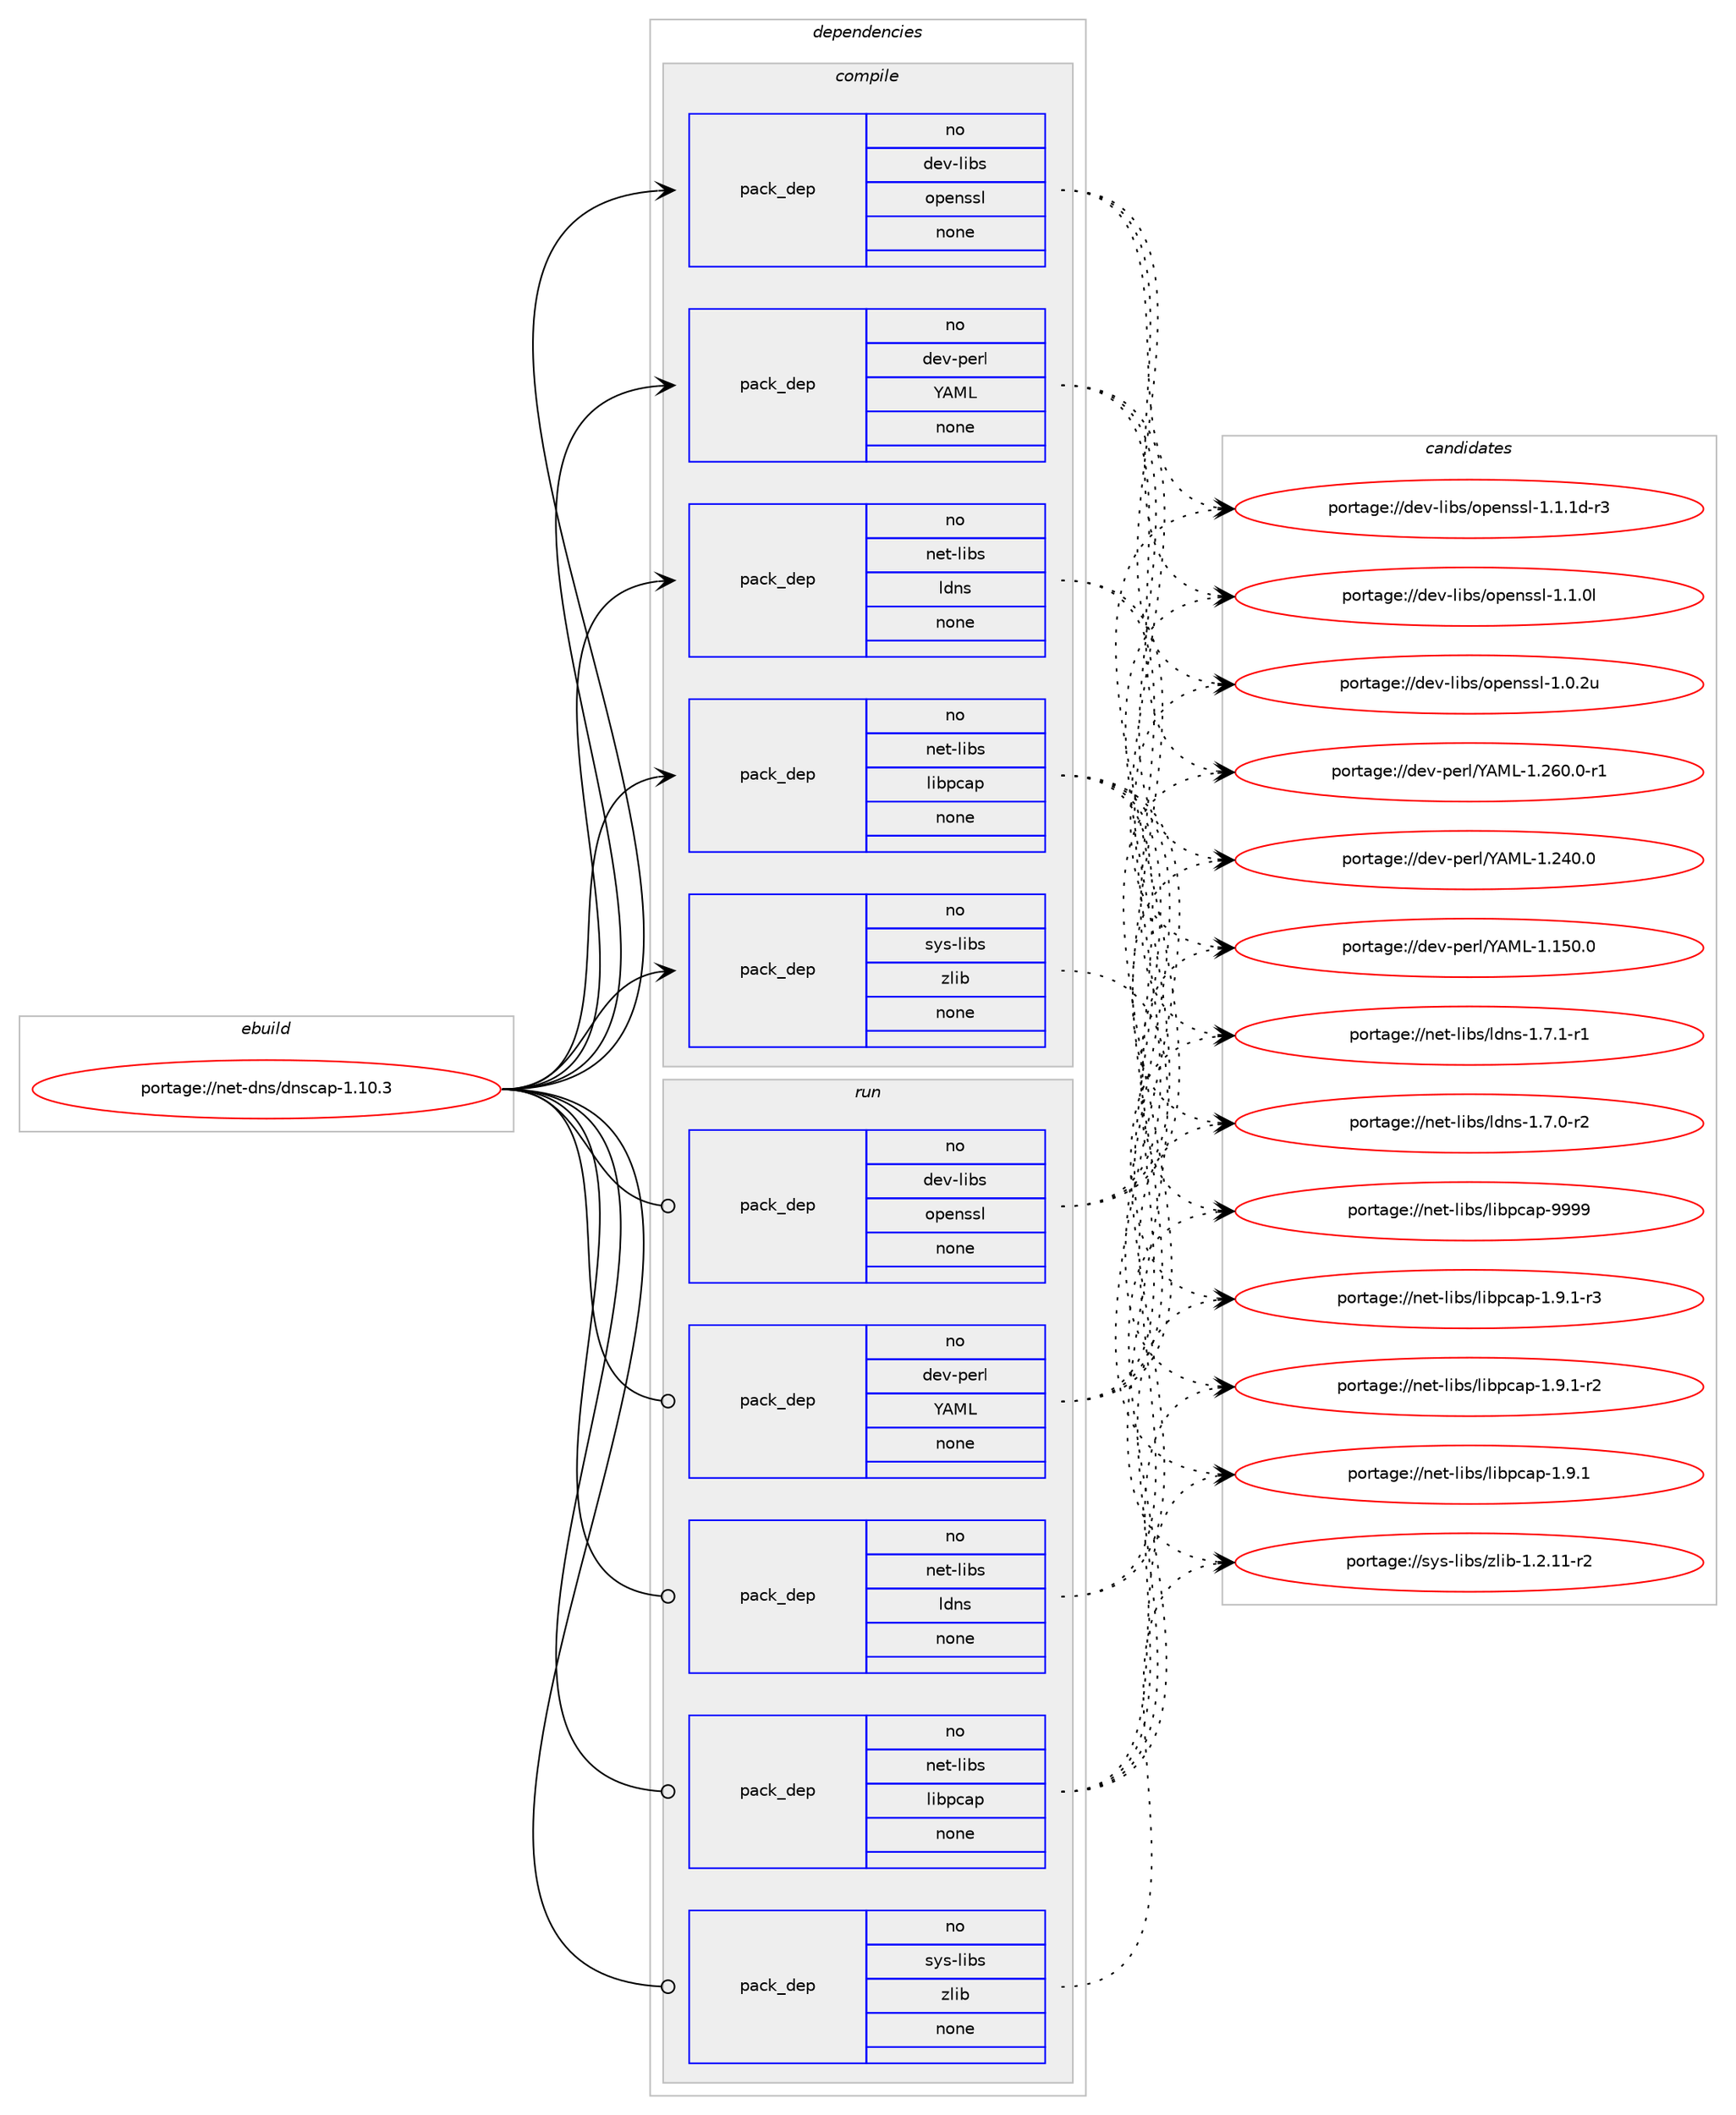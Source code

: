 digraph prolog {

# *************
# Graph options
# *************

newrank=true;
concentrate=true;
compound=true;
graph [rankdir=LR,fontname=Helvetica,fontsize=10,ranksep=1.5];#, ranksep=2.5, nodesep=0.2];
edge  [arrowhead=vee];
node  [fontname=Helvetica,fontsize=10];

# **********
# The ebuild
# **********

subgraph cluster_leftcol {
color=gray;
rank=same;
label=<<i>ebuild</i>>;
id [label="portage://net-dns/dnscap-1.10.3", color=red, width=4, href="../net-dns/dnscap-1.10.3.svg"];
}

# ****************
# The dependencies
# ****************

subgraph cluster_midcol {
color=gray;
label=<<i>dependencies</i>>;
subgraph cluster_compile {
fillcolor="#eeeeee";
style=filled;
label=<<i>compile</i>>;
subgraph pack50233 {
dependency64687 [label=<<TABLE BORDER="0" CELLBORDER="1" CELLSPACING="0" CELLPADDING="4" WIDTH="220"><TR><TD ROWSPAN="6" CELLPADDING="30">pack_dep</TD></TR><TR><TD WIDTH="110">no</TD></TR><TR><TD>dev-libs</TD></TR><TR><TD>openssl</TD></TR><TR><TD>none</TD></TR><TR><TD></TD></TR></TABLE>>, shape=none, color=blue];
}
id:e -> dependency64687:w [weight=20,style="solid",arrowhead="vee"];
subgraph pack50234 {
dependency64688 [label=<<TABLE BORDER="0" CELLBORDER="1" CELLSPACING="0" CELLPADDING="4" WIDTH="220"><TR><TD ROWSPAN="6" CELLPADDING="30">pack_dep</TD></TR><TR><TD WIDTH="110">no</TD></TR><TR><TD>dev-perl</TD></TR><TR><TD>YAML</TD></TR><TR><TD>none</TD></TR><TR><TD></TD></TR></TABLE>>, shape=none, color=blue];
}
id:e -> dependency64688:w [weight=20,style="solid",arrowhead="vee"];
subgraph pack50235 {
dependency64689 [label=<<TABLE BORDER="0" CELLBORDER="1" CELLSPACING="0" CELLPADDING="4" WIDTH="220"><TR><TD ROWSPAN="6" CELLPADDING="30">pack_dep</TD></TR><TR><TD WIDTH="110">no</TD></TR><TR><TD>net-libs</TD></TR><TR><TD>ldns</TD></TR><TR><TD>none</TD></TR><TR><TD></TD></TR></TABLE>>, shape=none, color=blue];
}
id:e -> dependency64689:w [weight=20,style="solid",arrowhead="vee"];
subgraph pack50236 {
dependency64690 [label=<<TABLE BORDER="0" CELLBORDER="1" CELLSPACING="0" CELLPADDING="4" WIDTH="220"><TR><TD ROWSPAN="6" CELLPADDING="30">pack_dep</TD></TR><TR><TD WIDTH="110">no</TD></TR><TR><TD>net-libs</TD></TR><TR><TD>libpcap</TD></TR><TR><TD>none</TD></TR><TR><TD></TD></TR></TABLE>>, shape=none, color=blue];
}
id:e -> dependency64690:w [weight=20,style="solid",arrowhead="vee"];
subgraph pack50237 {
dependency64691 [label=<<TABLE BORDER="0" CELLBORDER="1" CELLSPACING="0" CELLPADDING="4" WIDTH="220"><TR><TD ROWSPAN="6" CELLPADDING="30">pack_dep</TD></TR><TR><TD WIDTH="110">no</TD></TR><TR><TD>sys-libs</TD></TR><TR><TD>zlib</TD></TR><TR><TD>none</TD></TR><TR><TD></TD></TR></TABLE>>, shape=none, color=blue];
}
id:e -> dependency64691:w [weight=20,style="solid",arrowhead="vee"];
}
subgraph cluster_compileandrun {
fillcolor="#eeeeee";
style=filled;
label=<<i>compile and run</i>>;
}
subgraph cluster_run {
fillcolor="#eeeeee";
style=filled;
label=<<i>run</i>>;
subgraph pack50238 {
dependency64692 [label=<<TABLE BORDER="0" CELLBORDER="1" CELLSPACING="0" CELLPADDING="4" WIDTH="220"><TR><TD ROWSPAN="6" CELLPADDING="30">pack_dep</TD></TR><TR><TD WIDTH="110">no</TD></TR><TR><TD>dev-libs</TD></TR><TR><TD>openssl</TD></TR><TR><TD>none</TD></TR><TR><TD></TD></TR></TABLE>>, shape=none, color=blue];
}
id:e -> dependency64692:w [weight=20,style="solid",arrowhead="odot"];
subgraph pack50239 {
dependency64693 [label=<<TABLE BORDER="0" CELLBORDER="1" CELLSPACING="0" CELLPADDING="4" WIDTH="220"><TR><TD ROWSPAN="6" CELLPADDING="30">pack_dep</TD></TR><TR><TD WIDTH="110">no</TD></TR><TR><TD>dev-perl</TD></TR><TR><TD>YAML</TD></TR><TR><TD>none</TD></TR><TR><TD></TD></TR></TABLE>>, shape=none, color=blue];
}
id:e -> dependency64693:w [weight=20,style="solid",arrowhead="odot"];
subgraph pack50240 {
dependency64694 [label=<<TABLE BORDER="0" CELLBORDER="1" CELLSPACING="0" CELLPADDING="4" WIDTH="220"><TR><TD ROWSPAN="6" CELLPADDING="30">pack_dep</TD></TR><TR><TD WIDTH="110">no</TD></TR><TR><TD>net-libs</TD></TR><TR><TD>ldns</TD></TR><TR><TD>none</TD></TR><TR><TD></TD></TR></TABLE>>, shape=none, color=blue];
}
id:e -> dependency64694:w [weight=20,style="solid",arrowhead="odot"];
subgraph pack50241 {
dependency64695 [label=<<TABLE BORDER="0" CELLBORDER="1" CELLSPACING="0" CELLPADDING="4" WIDTH="220"><TR><TD ROWSPAN="6" CELLPADDING="30">pack_dep</TD></TR><TR><TD WIDTH="110">no</TD></TR><TR><TD>net-libs</TD></TR><TR><TD>libpcap</TD></TR><TR><TD>none</TD></TR><TR><TD></TD></TR></TABLE>>, shape=none, color=blue];
}
id:e -> dependency64695:w [weight=20,style="solid",arrowhead="odot"];
subgraph pack50242 {
dependency64696 [label=<<TABLE BORDER="0" CELLBORDER="1" CELLSPACING="0" CELLPADDING="4" WIDTH="220"><TR><TD ROWSPAN="6" CELLPADDING="30">pack_dep</TD></TR><TR><TD WIDTH="110">no</TD></TR><TR><TD>sys-libs</TD></TR><TR><TD>zlib</TD></TR><TR><TD>none</TD></TR><TR><TD></TD></TR></TABLE>>, shape=none, color=blue];
}
id:e -> dependency64696:w [weight=20,style="solid",arrowhead="odot"];
}
}

# **************
# The candidates
# **************

subgraph cluster_choices {
rank=same;
color=gray;
label=<<i>candidates</i>>;

subgraph choice50233 {
color=black;
nodesep=1;
choice1001011184510810598115471111121011101151151084549464946491004511451 [label="portage://dev-libs/openssl-1.1.1d-r3", color=red, width=4,href="../dev-libs/openssl-1.1.1d-r3.svg"];
choice100101118451081059811547111112101110115115108454946494648108 [label="portage://dev-libs/openssl-1.1.0l", color=red, width=4,href="../dev-libs/openssl-1.1.0l.svg"];
choice100101118451081059811547111112101110115115108454946484650117 [label="portage://dev-libs/openssl-1.0.2u", color=red, width=4,href="../dev-libs/openssl-1.0.2u.svg"];
dependency64687:e -> choice1001011184510810598115471111121011101151151084549464946491004511451:w [style=dotted,weight="100"];
dependency64687:e -> choice100101118451081059811547111112101110115115108454946494648108:w [style=dotted,weight="100"];
dependency64687:e -> choice100101118451081059811547111112101110115115108454946484650117:w [style=dotted,weight="100"];
}
subgraph choice50234 {
color=black;
nodesep=1;
choice10010111845112101114108478965777645494650544846484511449 [label="portage://dev-perl/YAML-1.260.0-r1", color=red, width=4,href="../dev-perl/YAML-1.260.0-r1.svg"];
choice1001011184511210111410847896577764549465052484648 [label="portage://dev-perl/YAML-1.240.0", color=red, width=4,href="../dev-perl/YAML-1.240.0.svg"];
choice1001011184511210111410847896577764549464953484648 [label="portage://dev-perl/YAML-1.150.0", color=red, width=4,href="../dev-perl/YAML-1.150.0.svg"];
dependency64688:e -> choice10010111845112101114108478965777645494650544846484511449:w [style=dotted,weight="100"];
dependency64688:e -> choice1001011184511210111410847896577764549465052484648:w [style=dotted,weight="100"];
dependency64688:e -> choice1001011184511210111410847896577764549464953484648:w [style=dotted,weight="100"];
}
subgraph choice50235 {
color=black;
nodesep=1;
choice1101011164510810598115471081001101154549465546494511449 [label="portage://net-libs/ldns-1.7.1-r1", color=red, width=4,href="../net-libs/ldns-1.7.1-r1.svg"];
choice1101011164510810598115471081001101154549465546484511450 [label="portage://net-libs/ldns-1.7.0-r2", color=red, width=4,href="../net-libs/ldns-1.7.0-r2.svg"];
dependency64689:e -> choice1101011164510810598115471081001101154549465546494511449:w [style=dotted,weight="100"];
dependency64689:e -> choice1101011164510810598115471081001101154549465546484511450:w [style=dotted,weight="100"];
}
subgraph choice50236 {
color=black;
nodesep=1;
choice1101011164510810598115471081059811299971124557575757 [label="portage://net-libs/libpcap-9999", color=red, width=4,href="../net-libs/libpcap-9999.svg"];
choice1101011164510810598115471081059811299971124549465746494511451 [label="portage://net-libs/libpcap-1.9.1-r3", color=red, width=4,href="../net-libs/libpcap-1.9.1-r3.svg"];
choice1101011164510810598115471081059811299971124549465746494511450 [label="portage://net-libs/libpcap-1.9.1-r2", color=red, width=4,href="../net-libs/libpcap-1.9.1-r2.svg"];
choice110101116451081059811547108105981129997112454946574649 [label="portage://net-libs/libpcap-1.9.1", color=red, width=4,href="../net-libs/libpcap-1.9.1.svg"];
dependency64690:e -> choice1101011164510810598115471081059811299971124557575757:w [style=dotted,weight="100"];
dependency64690:e -> choice1101011164510810598115471081059811299971124549465746494511451:w [style=dotted,weight="100"];
dependency64690:e -> choice1101011164510810598115471081059811299971124549465746494511450:w [style=dotted,weight="100"];
dependency64690:e -> choice110101116451081059811547108105981129997112454946574649:w [style=dotted,weight="100"];
}
subgraph choice50237 {
color=black;
nodesep=1;
choice11512111545108105981154712210810598454946504649494511450 [label="portage://sys-libs/zlib-1.2.11-r2", color=red, width=4,href="../sys-libs/zlib-1.2.11-r2.svg"];
dependency64691:e -> choice11512111545108105981154712210810598454946504649494511450:w [style=dotted,weight="100"];
}
subgraph choice50238 {
color=black;
nodesep=1;
choice1001011184510810598115471111121011101151151084549464946491004511451 [label="portage://dev-libs/openssl-1.1.1d-r3", color=red, width=4,href="../dev-libs/openssl-1.1.1d-r3.svg"];
choice100101118451081059811547111112101110115115108454946494648108 [label="portage://dev-libs/openssl-1.1.0l", color=red, width=4,href="../dev-libs/openssl-1.1.0l.svg"];
choice100101118451081059811547111112101110115115108454946484650117 [label="portage://dev-libs/openssl-1.0.2u", color=red, width=4,href="../dev-libs/openssl-1.0.2u.svg"];
dependency64692:e -> choice1001011184510810598115471111121011101151151084549464946491004511451:w [style=dotted,weight="100"];
dependency64692:e -> choice100101118451081059811547111112101110115115108454946494648108:w [style=dotted,weight="100"];
dependency64692:e -> choice100101118451081059811547111112101110115115108454946484650117:w [style=dotted,weight="100"];
}
subgraph choice50239 {
color=black;
nodesep=1;
choice10010111845112101114108478965777645494650544846484511449 [label="portage://dev-perl/YAML-1.260.0-r1", color=red, width=4,href="../dev-perl/YAML-1.260.0-r1.svg"];
choice1001011184511210111410847896577764549465052484648 [label="portage://dev-perl/YAML-1.240.0", color=red, width=4,href="../dev-perl/YAML-1.240.0.svg"];
choice1001011184511210111410847896577764549464953484648 [label="portage://dev-perl/YAML-1.150.0", color=red, width=4,href="../dev-perl/YAML-1.150.0.svg"];
dependency64693:e -> choice10010111845112101114108478965777645494650544846484511449:w [style=dotted,weight="100"];
dependency64693:e -> choice1001011184511210111410847896577764549465052484648:w [style=dotted,weight="100"];
dependency64693:e -> choice1001011184511210111410847896577764549464953484648:w [style=dotted,weight="100"];
}
subgraph choice50240 {
color=black;
nodesep=1;
choice1101011164510810598115471081001101154549465546494511449 [label="portage://net-libs/ldns-1.7.1-r1", color=red, width=4,href="../net-libs/ldns-1.7.1-r1.svg"];
choice1101011164510810598115471081001101154549465546484511450 [label="portage://net-libs/ldns-1.7.0-r2", color=red, width=4,href="../net-libs/ldns-1.7.0-r2.svg"];
dependency64694:e -> choice1101011164510810598115471081001101154549465546494511449:w [style=dotted,weight="100"];
dependency64694:e -> choice1101011164510810598115471081001101154549465546484511450:w [style=dotted,weight="100"];
}
subgraph choice50241 {
color=black;
nodesep=1;
choice1101011164510810598115471081059811299971124557575757 [label="portage://net-libs/libpcap-9999", color=red, width=4,href="../net-libs/libpcap-9999.svg"];
choice1101011164510810598115471081059811299971124549465746494511451 [label="portage://net-libs/libpcap-1.9.1-r3", color=red, width=4,href="../net-libs/libpcap-1.9.1-r3.svg"];
choice1101011164510810598115471081059811299971124549465746494511450 [label="portage://net-libs/libpcap-1.9.1-r2", color=red, width=4,href="../net-libs/libpcap-1.9.1-r2.svg"];
choice110101116451081059811547108105981129997112454946574649 [label="portage://net-libs/libpcap-1.9.1", color=red, width=4,href="../net-libs/libpcap-1.9.1.svg"];
dependency64695:e -> choice1101011164510810598115471081059811299971124557575757:w [style=dotted,weight="100"];
dependency64695:e -> choice1101011164510810598115471081059811299971124549465746494511451:w [style=dotted,weight="100"];
dependency64695:e -> choice1101011164510810598115471081059811299971124549465746494511450:w [style=dotted,weight="100"];
dependency64695:e -> choice110101116451081059811547108105981129997112454946574649:w [style=dotted,weight="100"];
}
subgraph choice50242 {
color=black;
nodesep=1;
choice11512111545108105981154712210810598454946504649494511450 [label="portage://sys-libs/zlib-1.2.11-r2", color=red, width=4,href="../sys-libs/zlib-1.2.11-r2.svg"];
dependency64696:e -> choice11512111545108105981154712210810598454946504649494511450:w [style=dotted,weight="100"];
}
}

}
